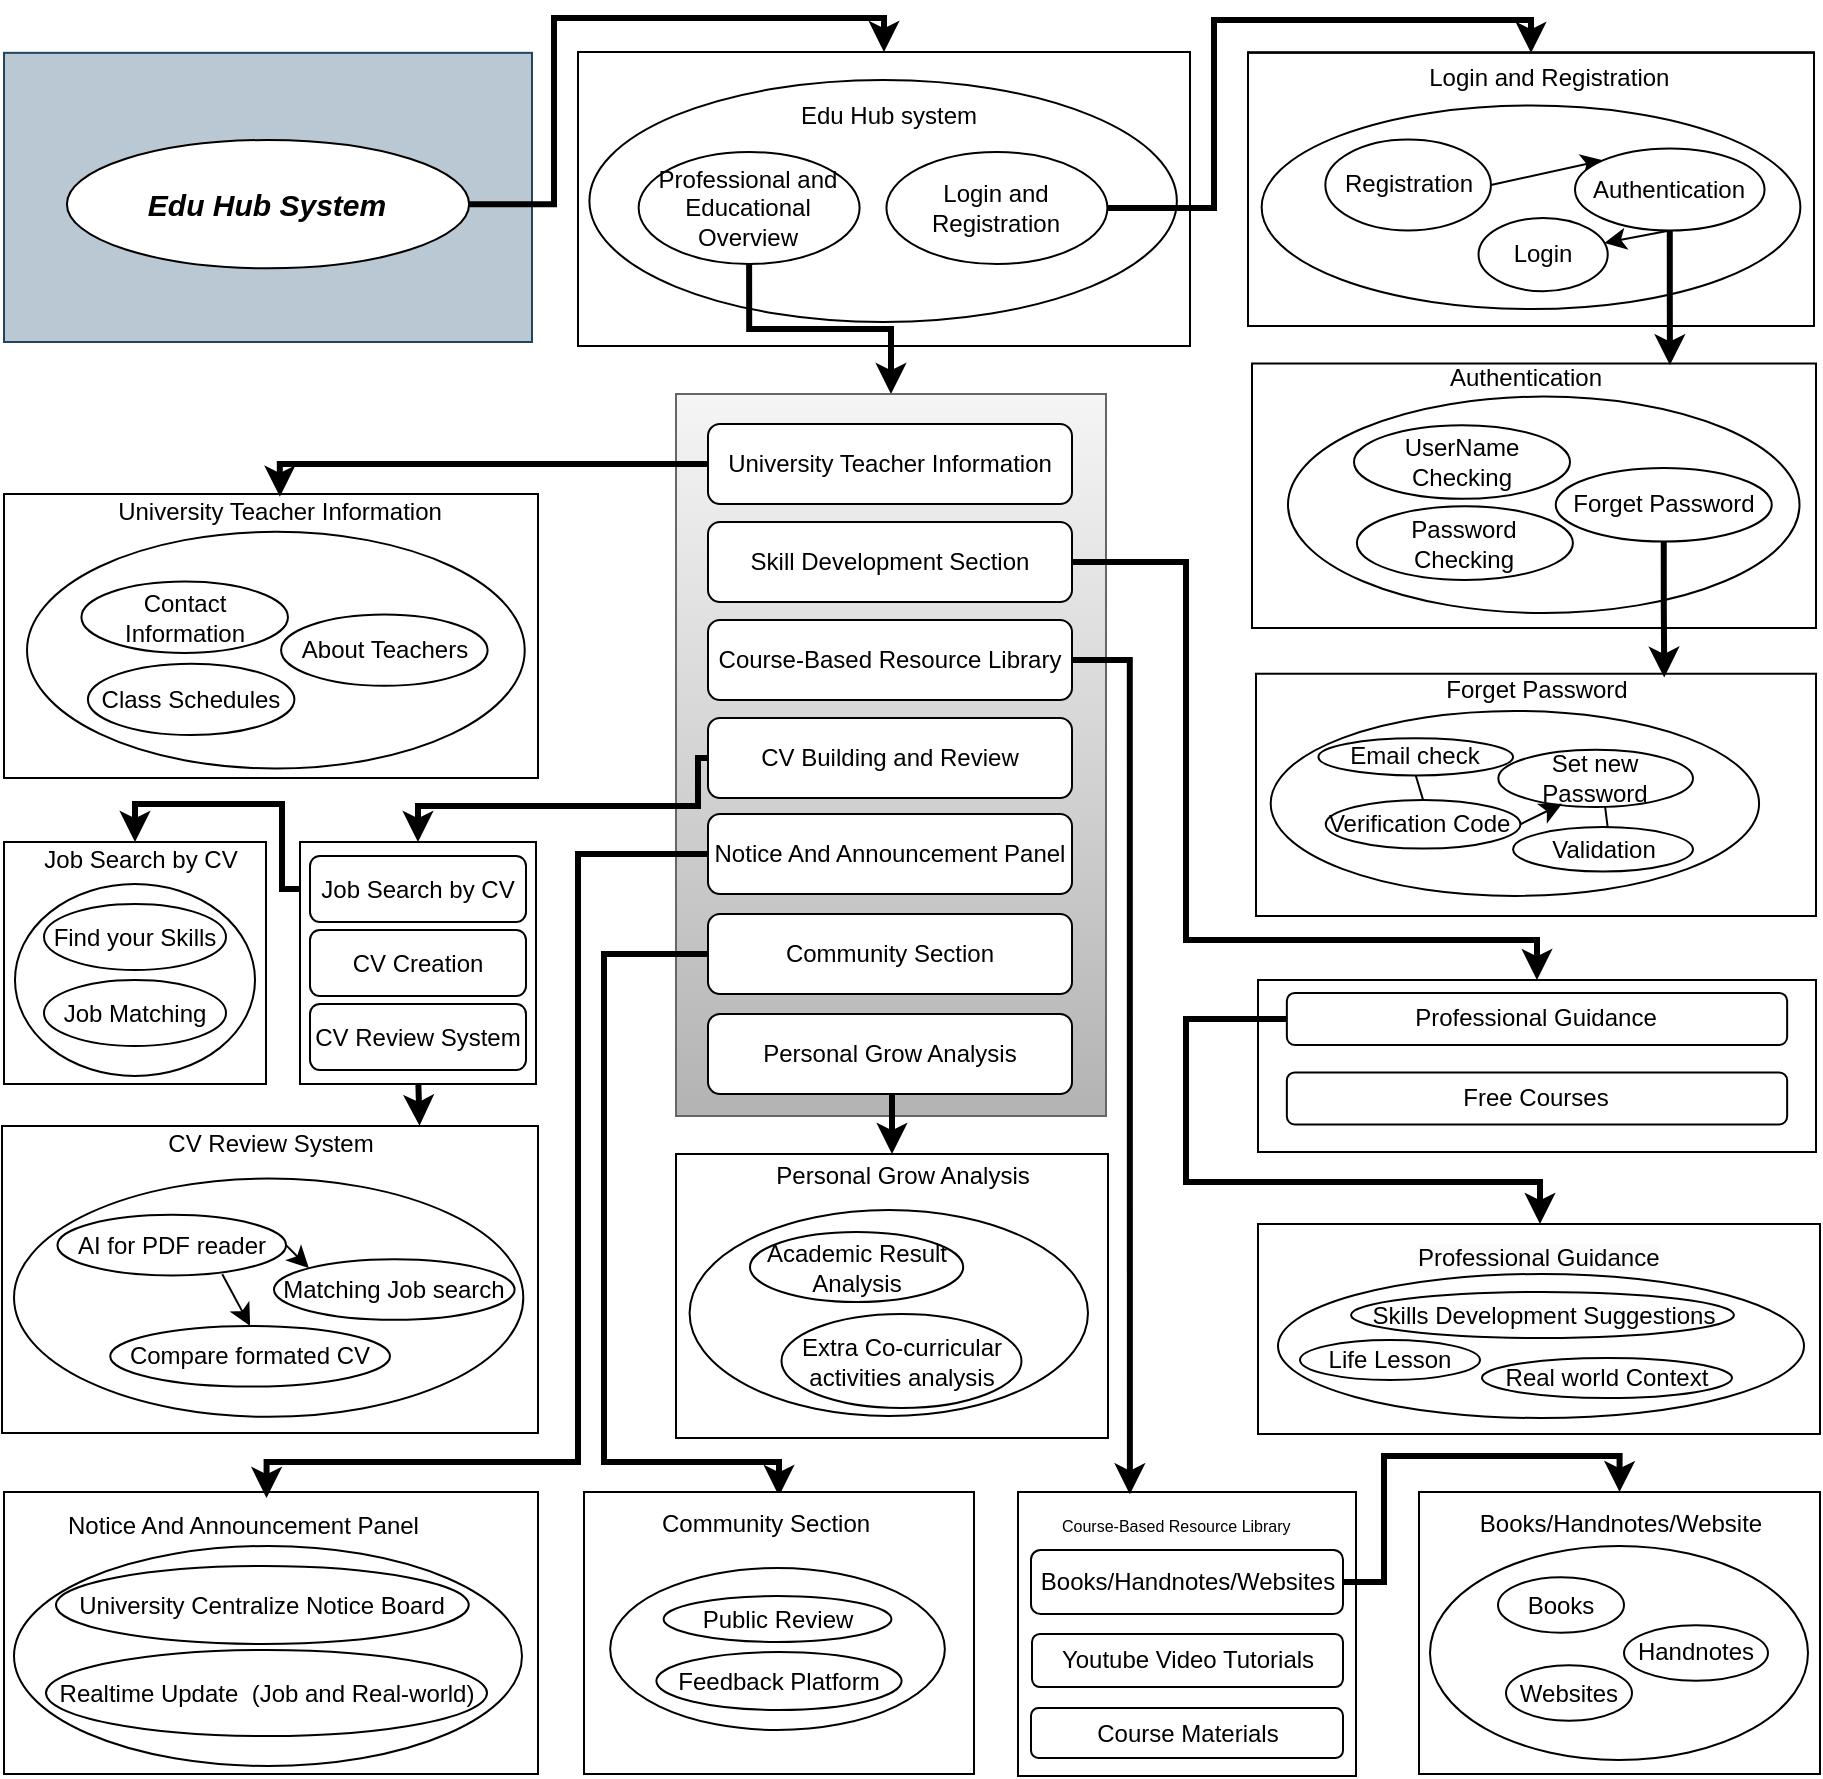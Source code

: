 <mxfile version="26.1.0">
  <diagram name="Page-1" id="dIcrA_qB1EK9TaSI5K_2">
    <mxGraphModel dx="3160" dy="2425" grid="0" gridSize="10" guides="1" tooltips="1" connect="1" arrows="1" fold="1" page="1" pageScale="1" pageWidth="827" pageHeight="1169" math="0" shadow="0">
      <root>
        <mxCell id="0" />
        <mxCell id="1" parent="0" />
        <mxCell id="ZpZM58pf16F-QtEgvetO-65" value="" style="group;fillColor=#eeeeee;strokeColor=#36393d;" vertex="1" connectable="0" parent="1">
          <mxGeometry x="-163" y="-226" width="306" height="147" as="geometry" />
        </mxCell>
        <mxCell id="UraL1NpnlC7Kskf86XwC-1" value="" style="rounded=0;whiteSpace=wrap;html=1;" parent="ZpZM58pf16F-QtEgvetO-65" vertex="1">
          <mxGeometry width="306" height="147" as="geometry" />
        </mxCell>
        <mxCell id="Bnf2NCZyDXiezHd9HjdY-8" value="" style="ellipse;whiteSpace=wrap;html=1;" parent="ZpZM58pf16F-QtEgvetO-65" vertex="1">
          <mxGeometry x="5.71" y="14" width="293.723" height="121" as="geometry" />
        </mxCell>
        <mxCell id="UraL1NpnlC7Kskf86XwC-2" value="Professional and Educational Overview" style="ellipse;whiteSpace=wrap;html=1;" parent="ZpZM58pf16F-QtEgvetO-65" vertex="1">
          <mxGeometry x="30.325" y="50" width="110.471" height="56" as="geometry" />
        </mxCell>
        <mxCell id="UraL1NpnlC7Kskf86XwC-3" style="edgeStyle=none;curved=1;rounded=0;orthogonalLoop=1;jettySize=auto;html=1;exitX=1;exitY=1;exitDx=0;exitDy=0;fontSize=12;startSize=8;endSize=8;" parent="ZpZM58pf16F-QtEgvetO-65" source="UraL1NpnlC7Kskf86XwC-1" target="UraL1NpnlC7Kskf86XwC-1" edge="1">
          <mxGeometry relative="1" as="geometry" />
        </mxCell>
        <mxCell id="Bnf2NCZyDXiezHd9HjdY-6" value="Login and Registration" style="ellipse;whiteSpace=wrap;html=1;" parent="ZpZM58pf16F-QtEgvetO-65" vertex="1">
          <mxGeometry x="154.226" y="50" width="110.471" height="56" as="geometry" />
        </mxCell>
        <mxCell id="Bnf2NCZyDXiezHd9HjdY-30" value="Edu Hub system" style="text;html=1;align=center;verticalAlign=middle;resizable=0;points=[];autosize=1;strokeColor=none;fillColor=none;" parent="ZpZM58pf16F-QtEgvetO-65" vertex="1">
          <mxGeometry x="102.24" y="19" width="106" height="26" as="geometry" />
        </mxCell>
        <mxCell id="Bnf2NCZyDXiezHd9HjdY-45" value="" style="rounded=0;whiteSpace=wrap;html=1;" parent="1" vertex="1">
          <mxGeometry x="-450" y="494" width="267" height="141" as="geometry" />
        </mxCell>
        <mxCell id="Bnf2NCZyDXiezHd9HjdY-48" value="" style="ellipse;whiteSpace=wrap;html=1;" parent="1" vertex="1">
          <mxGeometry x="-445" y="521" width="254" height="110" as="geometry" />
        </mxCell>
        <mxCell id="Bnf2NCZyDXiezHd9HjdY-14" value="" style="group" parent="1" vertex="1" connectable="0">
          <mxGeometry x="-450" y="-5" width="267" height="142" as="geometry" />
        </mxCell>
        <mxCell id="Bnf2NCZyDXiezHd9HjdY-22" value="" style="rounded=0;whiteSpace=wrap;html=1;" parent="Bnf2NCZyDXiezHd9HjdY-14" vertex="1">
          <mxGeometry width="267" height="142" as="geometry" />
        </mxCell>
        <mxCell id="Bnf2NCZyDXiezHd9HjdY-23" value="" style="group" parent="Bnf2NCZyDXiezHd9HjdY-14" vertex="1" connectable="0">
          <mxGeometry x="11.511" y="1.331" width="248.85" height="135.946" as="geometry" />
        </mxCell>
        <mxCell id="Bnf2NCZyDXiezHd9HjdY-17" value="" style="ellipse;whiteSpace=wrap;html=1;container=0;" parent="Bnf2NCZyDXiezHd9HjdY-23" vertex="1">
          <mxGeometry y="17.585" width="248.85" height="118.361" as="geometry" />
        </mxCell>
        <mxCell id="Bnf2NCZyDXiezHd9HjdY-18" value="University Teacher Information" style="text;html=1;align=center;verticalAlign=middle;whiteSpace=wrap;rounded=0;container=0;" parent="Bnf2NCZyDXiezHd9HjdY-23" vertex="1">
          <mxGeometry x="38.199" width="176.45" height="16.216" as="geometry" />
        </mxCell>
        <mxCell id="Bnf2NCZyDXiezHd9HjdY-19" value="Contact Information" style="ellipse;whiteSpace=wrap;html=1;container=0;" parent="Bnf2NCZyDXiezHd9HjdY-23" vertex="1">
          <mxGeometry x="27.208" y="42.447" width="103.251" height="35.67" as="geometry" />
        </mxCell>
        <mxCell id="Bnf2NCZyDXiezHd9HjdY-20" value="About Teachers" style="ellipse;whiteSpace=wrap;html=1;container=0;" parent="Bnf2NCZyDXiezHd9HjdY-23" vertex="1">
          <mxGeometry x="127.039" y="58.931" width="103.251" height="35.67" as="geometry" />
        </mxCell>
        <mxCell id="Bnf2NCZyDXiezHd9HjdY-21" value="Class Schedules" style="ellipse;whiteSpace=wrap;html=1;container=0;" parent="Bnf2NCZyDXiezHd9HjdY-23" vertex="1">
          <mxGeometry x="30.434" y="83.522" width="103.251" height="35.67" as="geometry" />
        </mxCell>
        <mxCell id="UraL1NpnlC7Kskf86XwC-92" value="" style="group" parent="1" vertex="1" connectable="0">
          <mxGeometry x="174" y="-74" width="282" height="136" as="geometry" />
        </mxCell>
        <mxCell id="UraL1NpnlC7Kskf86XwC-72" value="" style="whiteSpace=wrap;html=1;" parent="UraL1NpnlC7Kskf86XwC-92" vertex="1">
          <mxGeometry y="3.757" width="282" height="132.243" as="geometry" />
        </mxCell>
        <mxCell id="UraL1NpnlC7Kskf86XwC-74" value="" style="ellipse;whiteSpace=wrap;html=1;" parent="UraL1NpnlC7Kskf86XwC-92" vertex="1">
          <mxGeometry x="18" y="20.287" width="255.75" height="108.199" as="geometry" />
        </mxCell>
        <mxCell id="UraL1NpnlC7Kskf86XwC-75" value="UserName Checking" style="ellipse;whiteSpace=wrap;html=1;" parent="UraL1NpnlC7Kskf86XwC-92" vertex="1">
          <mxGeometry x="51" y="34.564" width="108" height="36.818" as="geometry" />
        </mxCell>
        <mxCell id="UraL1NpnlC7Kskf86XwC-76" value="Password Checking" style="ellipse;whiteSpace=wrap;html=1;" parent="UraL1NpnlC7Kskf86XwC-92" vertex="1">
          <mxGeometry x="52.448" y="75.138" width="108" height="36.818" as="geometry" />
        </mxCell>
        <mxCell id="UraL1NpnlC7Kskf86XwC-78" value="Forget Password" style="ellipse;whiteSpace=wrap;html=1;" parent="UraL1NpnlC7Kskf86XwC-92" vertex="1">
          <mxGeometry x="151.875" y="55.978" width="108" height="36.818" as="geometry" />
        </mxCell>
        <mxCell id="UraL1NpnlC7Kskf86XwC-91" value="Authentication" style="text;html=1;align=center;verticalAlign=middle;whiteSpace=wrap;rounded=0;" parent="UraL1NpnlC7Kskf86XwC-92" vertex="1">
          <mxGeometry x="99.75" width="74.25" height="22.541" as="geometry" />
        </mxCell>
        <mxCell id="UraL1NpnlC7Kskf86XwC-93" value="" style="group" parent="1" vertex="1" connectable="0">
          <mxGeometry x="176" y="82" width="280" height="124" as="geometry" />
        </mxCell>
        <mxCell id="UraL1NpnlC7Kskf86XwC-79" value="" style="whiteSpace=wrap;html=1;" parent="UraL1NpnlC7Kskf86XwC-93" vertex="1">
          <mxGeometry y="2.867" width="280" height="121.133" as="geometry" />
        </mxCell>
        <mxCell id="UraL1NpnlC7Kskf86XwC-81" value="" style="ellipse;whiteSpace=wrap;html=1;" parent="UraL1NpnlC7Kskf86XwC-93" vertex="1">
          <mxGeometry x="7.344" y="21.503" width="244.197" height="92.462" as="geometry" />
        </mxCell>
        <mxCell id="UraL1NpnlC7Kskf86XwC-82" value="Email check" style="ellipse;whiteSpace=wrap;html=1;" parent="UraL1NpnlC7Kskf86XwC-93" vertex="1">
          <mxGeometry x="31.213" y="35.121" width="97.311" height="18.636" as="geometry" />
        </mxCell>
        <mxCell id="UraL1NpnlC7Kskf86XwC-83" value="Verification Code&amp;nbsp;" style="ellipse;whiteSpace=wrap;html=1;" parent="UraL1NpnlC7Kskf86XwC-93" vertex="1">
          <mxGeometry x="34.885" y="65.942" width="97.311" height="24.37" as="geometry" />
        </mxCell>
        <mxCell id="UraL1NpnlC7Kskf86XwC-84" value="Set new Password" style="ellipse;whiteSpace=wrap;html=1;" parent="UraL1NpnlC7Kskf86XwC-93" vertex="1">
          <mxGeometry x="121.18" y="40.855" width="97.311" height="28.671" as="geometry" />
        </mxCell>
        <mxCell id="UraL1NpnlC7Kskf86XwC-85" value="Validation" style="ellipse;whiteSpace=wrap;html=1;" parent="UraL1NpnlC7Kskf86XwC-93" vertex="1">
          <mxGeometry x="128.525" y="79.561" width="89.967" height="22.22" as="geometry" />
        </mxCell>
        <mxCell id="UraL1NpnlC7Kskf86XwC-86" value="" style="endArrow=none;html=1;rounded=0;fontSize=12;startSize=8;endSize=8;curved=1;exitX=0.5;exitY=0;exitDx=0;exitDy=0;entryX=0.5;entryY=1;entryDx=0;entryDy=0;" parent="UraL1NpnlC7Kskf86XwC-93" source="UraL1NpnlC7Kskf86XwC-83" target="UraL1NpnlC7Kskf86XwC-82" edge="1">
          <mxGeometry width="50" height="50" relative="1" as="geometry">
            <mxPoint x="85.377" y="58.058" as="sourcePoint" />
            <mxPoint x="131.279" y="22.22" as="targetPoint" />
          </mxGeometry>
        </mxCell>
        <mxCell id="UraL1NpnlC7Kskf86XwC-88" value="" style="endArrow=classic;html=1;rounded=0;fontSize=12;startSize=8;endSize=8;curved=1;exitX=1;exitY=0.5;exitDx=0;exitDy=0;entryX=0.327;entryY=0.944;entryDx=0;entryDy=0;entryPerimeter=0;" parent="UraL1NpnlC7Kskf86XwC-93" source="UraL1NpnlC7Kskf86XwC-83" target="UraL1NpnlC7Kskf86XwC-84" edge="1">
          <mxGeometry width="50" height="50" relative="1" as="geometry">
            <mxPoint x="197.377" y="126.15" as="sourcePoint" />
            <mxPoint x="149.639" y="65.942" as="targetPoint" />
          </mxGeometry>
        </mxCell>
        <mxCell id="UraL1NpnlC7Kskf86XwC-89" value="" style="endArrow=none;html=1;rounded=0;fontSize=12;startSize=8;endSize=8;curved=1;entryX=0.548;entryY=0.986;entryDx=0;entryDy=0;entryPerimeter=0;exitX=0.526;exitY=0.012;exitDx=0;exitDy=0;exitPerimeter=0;" parent="UraL1NpnlC7Kskf86XwC-93" source="UraL1NpnlC7Kskf86XwC-85" target="UraL1NpnlC7Kskf86XwC-84" edge="1">
          <mxGeometry width="50" height="50" relative="1" as="geometry">
            <mxPoint x="85.377" y="64.509" as="sourcePoint" />
            <mxPoint x="131.279" y="28.671" as="targetPoint" />
          </mxGeometry>
        </mxCell>
        <mxCell id="UraL1NpnlC7Kskf86XwC-90" value="Forget Password" style="text;html=1;align=center;verticalAlign=middle;whiteSpace=wrap;rounded=0;" parent="UraL1NpnlC7Kskf86XwC-93" vertex="1">
          <mxGeometry x="86.65" width="106.69" height="21.503" as="geometry" />
        </mxCell>
        <mxCell id="ZpZM58pf16F-QtEgvetO-1" style="edgeStyle=orthogonalEdgeStyle;rounded=0;orthogonalLoop=1;jettySize=auto;html=1;exitX=0.5;exitY=1;exitDx=0;exitDy=0;entryX=0.5;entryY=0;entryDx=0;entryDy=0;strokeWidth=3;" edge="1" parent="1" source="UraL1NpnlC7Kskf86XwC-2" target="UraL1NpnlC7Kskf86XwC-6">
          <mxGeometry relative="1" as="geometry" />
        </mxCell>
        <mxCell id="Bnf2NCZyDXiezHd9HjdY-35" value="" style="group" parent="1" vertex="1" connectable="0">
          <mxGeometry x="177" y="238" width="279" height="86" as="geometry" />
        </mxCell>
        <mxCell id="Bnf2NCZyDXiezHd9HjdY-34" value="" style="rounded=0;whiteSpace=wrap;html=1;" parent="Bnf2NCZyDXiezHd9HjdY-35" vertex="1">
          <mxGeometry width="279" height="86" as="geometry" />
        </mxCell>
        <mxCell id="UraL1NpnlC7Kskf86XwC-51" value="Professional Guidance" style="rounded=1;whiteSpace=wrap;html=1;" parent="Bnf2NCZyDXiezHd9HjdY-35" vertex="1">
          <mxGeometry x="14.431" y="6.491" width="250.138" height="25.962" as="geometry" />
        </mxCell>
        <mxCell id="UraL1NpnlC7Kskf86XwC-52" value="Free Courses" style="rounded=1;whiteSpace=wrap;html=1;" parent="Bnf2NCZyDXiezHd9HjdY-35" vertex="1">
          <mxGeometry x="14.431" y="46.245" width="250.138" height="25.962" as="geometry" />
        </mxCell>
        <mxCell id="Bnf2NCZyDXiezHd9HjdY-40" value="" style="group" parent="1" vertex="1" connectable="0">
          <mxGeometry x="-451" y="311" width="268" height="153.5" as="geometry" />
        </mxCell>
        <mxCell id="UraL1NpnlC7Kskf86XwC-106" value="" style="rounded=0;whiteSpace=wrap;html=1;" parent="Bnf2NCZyDXiezHd9HjdY-40" vertex="1">
          <mxGeometry width="268" height="153.5" as="geometry" />
        </mxCell>
        <mxCell id="UraL1NpnlC7Kskf86XwC-108" value="" style="ellipse;whiteSpace=wrap;html=1;" parent="Bnf2NCZyDXiezHd9HjdY-40" vertex="1">
          <mxGeometry x="6.015" y="26.257" width="254.633" height="119.164" as="geometry" />
        </mxCell>
        <mxCell id="UraL1NpnlC7Kskf86XwC-112" style="edgeStyle=none;curved=1;rounded=0;orthogonalLoop=1;jettySize=auto;html=1;exitX=1;exitY=0.5;exitDx=0;exitDy=0;entryX=0;entryY=0;entryDx=0;entryDy=0;fontSize=12;startSize=8;endSize=8;" parent="Bnf2NCZyDXiezHd9HjdY-40" source="UraL1NpnlC7Kskf86XwC-109" target="UraL1NpnlC7Kskf86XwC-111" edge="1">
          <mxGeometry relative="1" as="geometry" />
        </mxCell>
        <mxCell id="UraL1NpnlC7Kskf86XwC-113" style="edgeStyle=none;curved=1;rounded=0;orthogonalLoop=1;jettySize=auto;html=1;exitX=0.721;exitY=0.981;exitDx=0;exitDy=0;entryX=0.5;entryY=0;entryDx=0;entryDy=0;fontSize=12;startSize=8;endSize=8;exitPerimeter=0;" parent="Bnf2NCZyDXiezHd9HjdY-40" source="UraL1NpnlC7Kskf86XwC-109" target="UraL1NpnlC7Kskf86XwC-110" edge="1">
          <mxGeometry relative="1" as="geometry" />
        </mxCell>
        <mxCell id="UraL1NpnlC7Kskf86XwC-109" value="AI for PDF reader" style="ellipse;whiteSpace=wrap;html=1;" parent="Bnf2NCZyDXiezHd9HjdY-40" vertex="1">
          <mxGeometry x="27.736" y="44.434" width="114.284" height="30.296" as="geometry" />
        </mxCell>
        <mxCell id="UraL1NpnlC7Kskf86XwC-110" value="Compare formated CV" style="ellipse;whiteSpace=wrap;html=1;" parent="Bnf2NCZyDXiezHd9HjdY-40" vertex="1">
          <mxGeometry x="54.13" y="99.977" width="139.87" height="30.296" as="geometry" />
        </mxCell>
        <mxCell id="UraL1NpnlC7Kskf86XwC-111" value="Matching Job search" style="ellipse;whiteSpace=wrap;html=1;" parent="Bnf2NCZyDXiezHd9HjdY-40" vertex="1">
          <mxGeometry x="136" y="66.622" width="120.3" height="30.296" as="geometry" />
        </mxCell>
        <mxCell id="ZpZM58pf16F-QtEgvetO-20" value="CV Review System" style="text;html=1;align=center;verticalAlign=middle;resizable=0;points=[];autosize=1;strokeColor=none;fillColor=none;" vertex="1" parent="Bnf2NCZyDXiezHd9HjdY-40">
          <mxGeometry x="73.5" y="-3.854" width="121" height="26" as="geometry" />
        </mxCell>
        <mxCell id="Bnf2NCZyDXiezHd9HjdY-46" value="University Centralize Notice Board" style="ellipse;whiteSpace=wrap;html=1;" parent="1" vertex="1">
          <mxGeometry x="-424" y="531" width="206.37" height="39" as="geometry" />
        </mxCell>
        <mxCell id="Bnf2NCZyDXiezHd9HjdY-47" value="Realtime Update&amp;nbsp;&amp;nbsp;&lt;span style=&quot;background-color: transparent; color: light-dark(rgb(0, 0, 0), rgb(255, 255, 255));&quot;&gt;(Job and Real-world)&lt;/span&gt;" style="ellipse;whiteSpace=wrap;html=1;" parent="1" vertex="1">
          <mxGeometry x="-429" y="573" width="220.5" height="43" as="geometry" />
        </mxCell>
        <mxCell id="ZpZM58pf16F-QtEgvetO-7" value="" style="group" vertex="1" connectable="0" parent="1">
          <mxGeometry x="-450" y="-241" width="264" height="160" as="geometry" />
        </mxCell>
        <mxCell id="Bnf2NCZyDXiezHd9HjdY-31" value="" style="rounded=0;whiteSpace=wrap;html=1;fillColor=#bac8d3;strokeColor=#23445d;" parent="ZpZM58pf16F-QtEgvetO-7" vertex="1">
          <mxGeometry y="15.422" width="264" height="144.578" as="geometry" />
        </mxCell>
        <mxCell id="Bnf2NCZyDXiezHd9HjdY-32" value="&lt;font style=&quot;font-size: 15px;&quot;&gt;&lt;b&gt;&lt;i&gt;Edu Hub System&lt;/i&gt;&lt;/b&gt;&lt;/font&gt;" style="ellipse;whiteSpace=wrap;html=1;" parent="ZpZM58pf16F-QtEgvetO-7" vertex="1">
          <mxGeometry x="31.458" y="59.0" width="201.084" height="64.16" as="geometry" />
        </mxCell>
        <mxCell id="ZpZM58pf16F-QtEgvetO-22" style="edgeStyle=orthogonalEdgeStyle;rounded=0;orthogonalLoop=1;jettySize=auto;html=1;exitX=0.5;exitY=1;exitDx=0;exitDy=0;entryX=0.779;entryY=-0.001;entryDx=0;entryDy=0;entryPerimeter=0;strokeWidth=3;" edge="1" parent="1" source="UraL1NpnlC7Kskf86XwC-67" target="UraL1NpnlC7Kskf86XwC-106">
          <mxGeometry relative="1" as="geometry" />
        </mxCell>
        <mxCell id="ZpZM58pf16F-QtEgvetO-23" value="" style="rounded=0;whiteSpace=wrap;html=1;" vertex="1" parent="1">
          <mxGeometry x="-450" y="169" width="131" height="121" as="geometry" />
        </mxCell>
        <mxCell id="ZpZM58pf16F-QtEgvetO-24" value="" style="ellipse;whiteSpace=wrap;html=1;" vertex="1" parent="1">
          <mxGeometry x="-444.5" y="190" width="120" height="96" as="geometry" />
        </mxCell>
        <mxCell id="ZpZM58pf16F-QtEgvetO-25" value="Job Search by CV" style="text;html=1;align=center;verticalAlign=middle;resizable=0;points=[];autosize=1;strokeColor=none;fillColor=none;" vertex="1" parent="1">
          <mxGeometry x="-439.5" y="165" width="115" height="26" as="geometry" />
        </mxCell>
        <mxCell id="ZpZM58pf16F-QtEgvetO-27" style="edgeStyle=orthogonalEdgeStyle;rounded=0;orthogonalLoop=1;jettySize=auto;html=1;exitX=0;exitY=0.5;exitDx=0;exitDy=0;entryX=0.5;entryY=0;entryDx=0;entryDy=0;strokeWidth=3;" edge="1" parent="1" source="UraL1NpnlC7Kskf86XwC-65" target="ZpZM58pf16F-QtEgvetO-23">
          <mxGeometry relative="1" as="geometry">
            <Array as="points">
              <mxPoint x="-311" y="193" />
              <mxPoint x="-311" y="150" />
              <mxPoint x="-384" y="150" />
            </Array>
          </mxGeometry>
        </mxCell>
        <mxCell id="ZpZM58pf16F-QtEgvetO-30" value="Find your Skills" style="ellipse;whiteSpace=wrap;html=1;" vertex="1" parent="1">
          <mxGeometry x="-430" y="200" width="91" height="33" as="geometry" />
        </mxCell>
        <mxCell id="ZpZM58pf16F-QtEgvetO-31" value="Job Matching" style="ellipse;whiteSpace=wrap;html=1;" vertex="1" parent="1">
          <mxGeometry x="-430" y="238" width="91" height="33" as="geometry" />
        </mxCell>
        <mxCell id="ZpZM58pf16F-QtEgvetO-33" value="&lt;span style=&quot;color: rgb(0, 0, 0); font-family: Helvetica; font-size: 12px; font-style: normal; font-variant-ligatures: normal; font-variant-caps: normal; font-weight: 400; letter-spacing: normal; orphans: 2; text-align: center; text-indent: 0px; text-transform: none; widows: 2; word-spacing: 0px; -webkit-text-stroke-width: 0px; white-space: normal; background-color: rgb(255, 255, 255); text-decoration-thickness: initial; text-decoration-style: initial; text-decoration-color: initial; display: inline !important; float: none;&quot;&gt;Notice And Announcement Panel&lt;/span&gt;" style="text;whiteSpace=wrap;html=1;" vertex="1" parent="1">
          <mxGeometry x="-420.246" y="496.998" width="203" height="36" as="geometry" />
        </mxCell>
        <mxCell id="ZpZM58pf16F-QtEgvetO-10" value="" style="group" vertex="1" connectable="0" parent="1">
          <mxGeometry x="-302" y="170" width="118" height="121" as="geometry" />
        </mxCell>
        <mxCell id="Bnf2NCZyDXiezHd9HjdY-41" value="" style="rounded=0;whiteSpace=wrap;html=1;" parent="ZpZM58pf16F-QtEgvetO-10" vertex="1">
          <mxGeometry y="-1" width="118" height="121" as="geometry" />
        </mxCell>
        <mxCell id="UraL1NpnlC7Kskf86XwC-65" value="Job Search by CV" style="rounded=1;whiteSpace=wrap;html=1;" parent="ZpZM58pf16F-QtEgvetO-10" vertex="1">
          <mxGeometry x="5" y="6" width="108" height="33" as="geometry" />
        </mxCell>
        <mxCell id="UraL1NpnlC7Kskf86XwC-66" value="CV Creation" style="rounded=1;whiteSpace=wrap;html=1;" parent="ZpZM58pf16F-QtEgvetO-10" vertex="1">
          <mxGeometry x="5" y="43" width="108" height="33" as="geometry" />
        </mxCell>
        <mxCell id="UraL1NpnlC7Kskf86XwC-67" value="CV Review System" style="rounded=1;whiteSpace=wrap;html=1;" parent="ZpZM58pf16F-QtEgvetO-10" vertex="1">
          <mxGeometry x="5" y="80" width="108" height="33" as="geometry" />
        </mxCell>
        <mxCell id="UraL1NpnlC7Kskf86XwC-6" value="" style="rounded=0;whiteSpace=wrap;html=1;fillColor=#f5f5f5;strokeColor=#666666;gradientColor=#b3b3b3;" parent="1" vertex="1">
          <mxGeometry x="-114" y="-55" width="215" height="361" as="geometry" />
        </mxCell>
        <mxCell id="UraL1NpnlC7Kskf86XwC-8" value="University Teacher Information" style="rounded=1;whiteSpace=wrap;html=1;" parent="1" vertex="1">
          <mxGeometry x="-98" y="-40" width="182" height="40" as="geometry" />
        </mxCell>
        <mxCell id="ZpZM58pf16F-QtEgvetO-67" style="edgeStyle=orthogonalEdgeStyle;rounded=0;orthogonalLoop=1;jettySize=auto;html=1;exitX=1;exitY=0.5;exitDx=0;exitDy=0;entryX=0.5;entryY=0;entryDx=0;entryDy=0;strokeWidth=3;" edge="1" parent="1" source="UraL1NpnlC7Kskf86XwC-9" target="Bnf2NCZyDXiezHd9HjdY-34">
          <mxGeometry relative="1" as="geometry">
            <Array as="points">
              <mxPoint x="141" y="29" />
              <mxPoint x="141" y="218" />
              <mxPoint x="316" y="218" />
            </Array>
          </mxGeometry>
        </mxCell>
        <mxCell id="UraL1NpnlC7Kskf86XwC-9" value="Skill Development Section" style="rounded=1;whiteSpace=wrap;html=1;" parent="1" vertex="1">
          <mxGeometry x="-98" y="9" width="182" height="40" as="geometry" />
        </mxCell>
        <mxCell id="UraL1NpnlC7Kskf86XwC-10" value="Course-Based Resource Library" style="rounded=1;whiteSpace=wrap;html=1;" parent="1" vertex="1">
          <mxGeometry x="-98" y="58" width="182" height="40" as="geometry" />
        </mxCell>
        <mxCell id="UraL1NpnlC7Kskf86XwC-11" value="CV Building and Review" style="rounded=1;whiteSpace=wrap;html=1;" parent="1" vertex="1">
          <mxGeometry x="-98" y="107" width="182" height="40" as="geometry" />
        </mxCell>
        <mxCell id="UraL1NpnlC7Kskf86XwC-13" value="Notice And Announcement Panel" style="rounded=1;whiteSpace=wrap;html=1;" parent="1" vertex="1">
          <mxGeometry x="-98" y="155" width="182" height="40" as="geometry" />
        </mxCell>
        <mxCell id="ZpZM58pf16F-QtEgvetO-50" style="edgeStyle=orthogonalEdgeStyle;rounded=0;orthogonalLoop=1;jettySize=auto;html=1;exitX=0.5;exitY=1;exitDx=0;exitDy=0;entryX=0.5;entryY=0;entryDx=0;entryDy=0;strokeWidth=3;" edge="1" parent="1" source="UraL1NpnlC7Kskf86XwC-68" target="Bnf2NCZyDXiezHd9HjdY-51">
          <mxGeometry relative="1" as="geometry" />
        </mxCell>
        <mxCell id="UraL1NpnlC7Kskf86XwC-68" value="Personal Grow Analysis" style="rounded=1;whiteSpace=wrap;html=1;" parent="1" vertex="1">
          <mxGeometry x="-98.0" y="255" width="182" height="40" as="geometry" />
        </mxCell>
        <mxCell id="ZpZM58pf16F-QtEgvetO-46" style="edgeStyle=orthogonalEdgeStyle;rounded=0;orthogonalLoop=1;jettySize=auto;html=1;exitX=0;exitY=0.5;exitDx=0;exitDy=0;entryX=0.5;entryY=0;entryDx=0;entryDy=0;strokeWidth=3;" edge="1" parent="1" source="ZpZM58pf16F-QtEgvetO-36" target="ZpZM58pf16F-QtEgvetO-42">
          <mxGeometry relative="1" as="geometry">
            <Array as="points">
              <mxPoint x="-150" y="225" />
              <mxPoint x="-150" y="479" />
              <mxPoint x="-63" y="479" />
            </Array>
          </mxGeometry>
        </mxCell>
        <mxCell id="ZpZM58pf16F-QtEgvetO-36" value="Community Section" style="rounded=1;whiteSpace=wrap;html=1;" vertex="1" parent="1">
          <mxGeometry x="-98.0" y="205" width="182" height="40" as="geometry" />
        </mxCell>
        <mxCell id="ZpZM58pf16F-QtEgvetO-44" value="" style="group;fillColor=#ffff88;strokeColor=#36393d;" vertex="1" connectable="0" parent="1">
          <mxGeometry x="-160" y="494" width="195" height="141" as="geometry" />
        </mxCell>
        <mxCell id="ZpZM58pf16F-QtEgvetO-38" value="" style="rounded=0;whiteSpace=wrap;html=1;" vertex="1" parent="ZpZM58pf16F-QtEgvetO-44">
          <mxGeometry width="195" height="141" as="geometry" />
        </mxCell>
        <mxCell id="ZpZM58pf16F-QtEgvetO-39" value="" style="ellipse;whiteSpace=wrap;html=1;" vertex="1" parent="ZpZM58pf16F-QtEgvetO-44">
          <mxGeometry x="13.1" y="38" width="167.33" height="81" as="geometry" />
        </mxCell>
        <mxCell id="ZpZM58pf16F-QtEgvetO-40" value="Public Review" style="ellipse;whiteSpace=wrap;html=1;" vertex="1" parent="ZpZM58pf16F-QtEgvetO-44">
          <mxGeometry x="39.79" y="52" width="113.94" height="23" as="geometry" />
        </mxCell>
        <mxCell id="ZpZM58pf16F-QtEgvetO-41" value="Feedback Platform" style="ellipse;whiteSpace=wrap;html=1;" vertex="1" parent="ZpZM58pf16F-QtEgvetO-44">
          <mxGeometry x="36.19" y="80" width="122.61" height="29" as="geometry" />
        </mxCell>
        <mxCell id="ZpZM58pf16F-QtEgvetO-42" value="&lt;span style=&quot;color: rgb(0, 0, 0); font-family: Helvetica; font-size: 12px; font-style: normal; font-variant-ligatures: normal; font-variant-caps: normal; font-weight: 400; letter-spacing: normal; orphans: 2; text-align: center; text-indent: 0px; text-transform: none; widows: 2; word-spacing: 0px; -webkit-text-stroke-width: 0px; white-space: normal; background-color: rgb(255, 255, 255); text-decoration-thickness: initial; text-decoration-style: initial; text-decoration-color: initial; float: none; display: inline !important;&quot;&gt;Community Section&lt;/span&gt;" style="text;whiteSpace=wrap;html=1;" vertex="1" parent="ZpZM58pf16F-QtEgvetO-44">
          <mxGeometry x="36.95" y="2" width="121.1" height="36" as="geometry" />
        </mxCell>
        <mxCell id="ZpZM58pf16F-QtEgvetO-35" style="edgeStyle=orthogonalEdgeStyle;rounded=0;orthogonalLoop=1;jettySize=auto;html=1;exitX=0;exitY=0.5;exitDx=0;exitDy=0;entryX=0.5;entryY=0;entryDx=0;entryDy=0;strokeWidth=3;" edge="1" parent="1" source="UraL1NpnlC7Kskf86XwC-13" target="ZpZM58pf16F-QtEgvetO-33">
          <mxGeometry relative="1" as="geometry">
            <Array as="points">
              <mxPoint x="-163" y="175" />
              <mxPoint x="-163" y="479" />
              <mxPoint x="-319" y="479" />
            </Array>
          </mxGeometry>
        </mxCell>
        <mxCell id="ZpZM58pf16F-QtEgvetO-18" style="edgeStyle=orthogonalEdgeStyle;rounded=0;orthogonalLoop=1;jettySize=auto;html=1;exitX=0;exitY=0.5;exitDx=0;exitDy=0;entryX=0.5;entryY=0;entryDx=0;entryDy=0;strokeWidth=3;" edge="1" parent="1" source="UraL1NpnlC7Kskf86XwC-11" target="Bnf2NCZyDXiezHd9HjdY-41">
          <mxGeometry relative="1" as="geometry">
            <Array as="points">
              <mxPoint x="-103" y="127" />
              <mxPoint x="-103" y="151" />
              <mxPoint x="-243" y="151" />
            </Array>
          </mxGeometry>
        </mxCell>
        <mxCell id="ZpZM58pf16F-QtEgvetO-51" value="" style="group" vertex="1" connectable="0" parent="1">
          <mxGeometry x="-114" y="321" width="216" height="142" as="geometry" />
        </mxCell>
        <mxCell id="Bnf2NCZyDXiezHd9HjdY-51" value="" style="rounded=0;whiteSpace=wrap;html=1;" parent="ZpZM58pf16F-QtEgvetO-51" vertex="1">
          <mxGeometry y="4" width="216" height="142" as="geometry" />
        </mxCell>
        <mxCell id="Bnf2NCZyDXiezHd9HjdY-52" value="" style="ellipse;whiteSpace=wrap;html=1;" parent="ZpZM58pf16F-QtEgvetO-51" vertex="1">
          <mxGeometry x="6.79" y="32" width="199.21" height="103" as="geometry" />
        </mxCell>
        <mxCell id="Bnf2NCZyDXiezHd9HjdY-53" value="Academic Result Analysis" style="ellipse;whiteSpace=wrap;html=1;" parent="ZpZM58pf16F-QtEgvetO-51" vertex="1">
          <mxGeometry x="37" y="43" width="106.59" height="35" as="geometry" />
        </mxCell>
        <mxCell id="Bnf2NCZyDXiezHd9HjdY-54" value="Extra Co-curricular activities analysis" style="ellipse;whiteSpace=wrap;html=1;" parent="ZpZM58pf16F-QtEgvetO-51" vertex="1">
          <mxGeometry x="52.74" y="84" width="120" height="47" as="geometry" />
        </mxCell>
        <mxCell id="Bnf2NCZyDXiezHd9HjdY-55" value="Personal Grow Analysis" style="text;html=1;align=center;verticalAlign=middle;resizable=0;points=[];autosize=1;strokeColor=none;fillColor=none;" parent="ZpZM58pf16F-QtEgvetO-51" vertex="1">
          <mxGeometry x="40.24" y="2" width="145" height="26" as="geometry" />
        </mxCell>
        <mxCell id="Bnf2NCZyDXiezHd9HjdY-38" value="" style="rounded=0;whiteSpace=wrap;html=1;" parent="1" vertex="1">
          <mxGeometry x="57" y="494" width="169" height="142" as="geometry" />
        </mxCell>
        <mxCell id="ZpZM58pf16F-QtEgvetO-77" style="edgeStyle=orthogonalEdgeStyle;rounded=0;orthogonalLoop=1;jettySize=auto;html=1;exitX=1;exitY=0.5;exitDx=0;exitDy=0;entryX=0.5;entryY=0;entryDx=0;entryDy=0;strokeWidth=3;" edge="1" parent="1" source="UraL1NpnlC7Kskf86XwC-59" target="ZpZM58pf16F-QtEgvetO-69">
          <mxGeometry relative="1" as="geometry">
            <Array as="points">
              <mxPoint x="240" y="539" />
              <mxPoint x="240" y="476" />
              <mxPoint x="358" y="476" />
            </Array>
          </mxGeometry>
        </mxCell>
        <mxCell id="UraL1NpnlC7Kskf86XwC-59" value="Books/Handnotes/Websites" style="rounded=1;whiteSpace=wrap;html=1;" parent="1" vertex="1">
          <mxGeometry x="63.5" y="523" width="156" height="32" as="geometry" />
        </mxCell>
        <mxCell id="UraL1NpnlC7Kskf86XwC-60" value="Youtube Video Tutorials" style="rounded=1;whiteSpace=wrap;html=1;" parent="1" vertex="1">
          <mxGeometry x="64" y="565" width="155.5" height="26.5" as="geometry" />
        </mxCell>
        <mxCell id="UraL1NpnlC7Kskf86XwC-61" value="Course Materials" style="rounded=1;whiteSpace=wrap;html=1;" parent="1" vertex="1">
          <mxGeometry x="63.5" y="602" width="156" height="25" as="geometry" />
        </mxCell>
        <mxCell id="Bnf2NCZyDXiezHd9HjdY-29" style="edgeStyle=orthogonalEdgeStyle;rounded=0;orthogonalLoop=1;jettySize=auto;html=1;entryX=0.5;entryY=0;entryDx=0;entryDy=0;strokeWidth=3;" parent="1" source="UraL1NpnlC7Kskf86XwC-8" target="Bnf2NCZyDXiezHd9HjdY-18" edge="1">
          <mxGeometry relative="1" as="geometry">
            <Array as="points">
              <mxPoint x="-312" y="-20" />
            </Array>
          </mxGeometry>
        </mxCell>
        <mxCell id="ZpZM58pf16F-QtEgvetO-53" value="&lt;span style=&quot;color: rgb(0, 0, 0); font-family: Helvetica; font-style: normal; font-variant-ligatures: normal; font-variant-caps: normal; font-weight: 400; letter-spacing: normal; orphans: 2; text-align: center; text-indent: 0px; text-transform: none; widows: 2; word-spacing: 0px; -webkit-text-stroke-width: 0px; white-space: normal; background-color: rgb(255, 255, 255); text-decoration-thickness: initial; text-decoration-style: initial; text-decoration-color: initial; float: none; display: inline !important;&quot;&gt;Course-Based Resource Library&lt;/span&gt;" style="text;whiteSpace=wrap;html=1;fontSize=8;" vertex="1" parent="1">
          <mxGeometry x="77" y="500" width="133.5" height="23" as="geometry" />
        </mxCell>
        <mxCell id="ZpZM58pf16F-QtEgvetO-59" style="edgeStyle=orthogonalEdgeStyle;rounded=0;orthogonalLoop=1;jettySize=auto;html=1;exitX=1;exitY=0.5;exitDx=0;exitDy=0;entryX=0.331;entryY=0.008;entryDx=0;entryDy=0;entryPerimeter=0;strokeWidth=3;" edge="1" parent="1" source="UraL1NpnlC7Kskf86XwC-10" target="Bnf2NCZyDXiezHd9HjdY-38">
          <mxGeometry relative="1" as="geometry" />
        </mxCell>
        <mxCell id="ZpZM58pf16F-QtEgvetO-61" value="" style="group;fillColor=#cdeb8b;strokeColor=#36393d;" vertex="1" connectable="0" parent="1">
          <mxGeometry x="172" y="-226" width="283" height="137" as="geometry" />
        </mxCell>
        <mxCell id="UraL1NpnlC7Kskf86XwC-27" value="" style="rounded=0;whiteSpace=wrap;html=1;" parent="ZpZM58pf16F-QtEgvetO-61" vertex="1">
          <mxGeometry y="0.446" width="283.0" height="136.554" as="geometry" />
        </mxCell>
        <mxCell id="UraL1NpnlC7Kskf86XwC-31" value="" style="ellipse;whiteSpace=wrap;html=1;" parent="ZpZM58pf16F-QtEgvetO-61" vertex="1">
          <mxGeometry x="6.825" y="26.775" width="269.35" height="101.746" as="geometry" />
        </mxCell>
        <mxCell id="UraL1NpnlC7Kskf86XwC-32" value="Login" style="ellipse;whiteSpace=wrap;html=1;" parent="ZpZM58pf16F-QtEgvetO-61" vertex="1">
          <mxGeometry x="115.266" y="83.003" width="64.608" height="36.593" as="geometry" />
        </mxCell>
        <mxCell id="UraL1NpnlC7Kskf86XwC-38" style="edgeStyle=none;curved=1;rounded=0;orthogonalLoop=1;jettySize=auto;html=1;exitX=1;exitY=0.5;exitDx=0;exitDy=0;entryX=0;entryY=0;entryDx=0;entryDy=0;fontSize=12;startSize=8;endSize=8;" parent="ZpZM58pf16F-QtEgvetO-61" source="UraL1NpnlC7Kskf86XwC-33" target="UraL1NpnlC7Kskf86XwC-34" edge="1">
          <mxGeometry relative="1" as="geometry" />
        </mxCell>
        <mxCell id="UraL1NpnlC7Kskf86XwC-33" value="Registration" style="ellipse;whiteSpace=wrap;html=1;" parent="ZpZM58pf16F-QtEgvetO-61" vertex="1">
          <mxGeometry x="38.674" y="43.733" width="82.807" height="45.518" as="geometry" />
        </mxCell>
        <mxCell id="UraL1NpnlC7Kskf86XwC-39" style="edgeStyle=none;curved=1;rounded=0;orthogonalLoop=1;jettySize=auto;html=1;exitX=0.5;exitY=1;exitDx=0;exitDy=0;fontSize=12;startSize=8;endSize=8;" parent="ZpZM58pf16F-QtEgvetO-61" source="UraL1NpnlC7Kskf86XwC-34" target="UraL1NpnlC7Kskf86XwC-32" edge="1">
          <mxGeometry relative="1" as="geometry" />
        </mxCell>
        <mxCell id="UraL1NpnlC7Kskf86XwC-34" value="Authentication" style="ellipse;whiteSpace=wrap;html=1;" parent="ZpZM58pf16F-QtEgvetO-61" vertex="1">
          <mxGeometry x="163.494" y="48.195" width="94.791" height="41.055" as="geometry" />
        </mxCell>
        <mxCell id="UraL1NpnlC7Kskf86XwC-47" value="Login and Registration&amp;nbsp;&amp;nbsp;" style="text;html=1;align=center;verticalAlign=middle;whiteSpace=wrap;rounded=0;" parent="ZpZM58pf16F-QtEgvetO-61" vertex="1">
          <mxGeometry x="82.35" width="143.65" height="26.78" as="geometry" />
        </mxCell>
        <mxCell id="ZpZM58pf16F-QtEgvetO-62" style="edgeStyle=orthogonalEdgeStyle;rounded=0;orthogonalLoop=1;jettySize=auto;html=1;exitX=0.5;exitY=1;exitDx=0;exitDy=0;entryX=0.741;entryY=0.006;entryDx=0;entryDy=0;entryPerimeter=0;strokeWidth=3;" edge="1" parent="1" source="UraL1NpnlC7Kskf86XwC-34" target="UraL1NpnlC7Kskf86XwC-72">
          <mxGeometry relative="1" as="geometry" />
        </mxCell>
        <mxCell id="ZpZM58pf16F-QtEgvetO-63" style="edgeStyle=orthogonalEdgeStyle;rounded=0;orthogonalLoop=1;jettySize=auto;html=1;exitX=0.5;exitY=1;exitDx=0;exitDy=0;entryX=0.729;entryY=0.016;entryDx=0;entryDy=0;entryPerimeter=0;strokeWidth=3;" edge="1" parent="1" source="UraL1NpnlC7Kskf86XwC-78" target="UraL1NpnlC7Kskf86XwC-79">
          <mxGeometry relative="1" as="geometry" />
        </mxCell>
        <mxCell id="ZpZM58pf16F-QtEgvetO-2" style="edgeStyle=orthogonalEdgeStyle;rounded=0;orthogonalLoop=1;jettySize=auto;html=1;exitX=1;exitY=0.5;exitDx=0;exitDy=0;entryX=0.5;entryY=0;entryDx=0;entryDy=0;strokeWidth=3;" edge="1" parent="1" source="Bnf2NCZyDXiezHd9HjdY-6" target="UraL1NpnlC7Kskf86XwC-27">
          <mxGeometry relative="1" as="geometry">
            <Array as="points">
              <mxPoint x="155" y="-148" />
              <mxPoint x="155" y="-242" />
              <mxPoint x="314" y="-242" />
            </Array>
          </mxGeometry>
        </mxCell>
        <mxCell id="ZpZM58pf16F-QtEgvetO-66" style="edgeStyle=orthogonalEdgeStyle;rounded=0;orthogonalLoop=1;jettySize=auto;html=1;exitX=1;exitY=0.5;exitDx=0;exitDy=0;entryX=0.5;entryY=0;entryDx=0;entryDy=0;strokeWidth=3;" edge="1" parent="1" source="Bnf2NCZyDXiezHd9HjdY-32" target="UraL1NpnlC7Kskf86XwC-1">
          <mxGeometry relative="1" as="geometry">
            <Array as="points">
              <mxPoint x="-175" y="-150" />
              <mxPoint x="-175" y="-243" />
              <mxPoint x="-10" y="-243" />
            </Array>
          </mxGeometry>
        </mxCell>
        <mxCell id="ZpZM58pf16F-QtEgvetO-68" value="" style="rounded=0;whiteSpace=wrap;html=1;" vertex="1" parent="1">
          <mxGeometry x="177" y="360" width="281" height="105" as="geometry" />
        </mxCell>
        <mxCell id="ZpZM58pf16F-QtEgvetO-69" value="" style="rounded=0;whiteSpace=wrap;html=1;" vertex="1" parent="1">
          <mxGeometry x="257.5" y="494" width="200.5" height="141" as="geometry" />
        </mxCell>
        <mxCell id="ZpZM58pf16F-QtEgvetO-70" value="" style="ellipse;whiteSpace=wrap;html=1;" vertex="1" parent="1">
          <mxGeometry x="263" y="521" width="189" height="107" as="geometry" />
        </mxCell>
        <mxCell id="ZpZM58pf16F-QtEgvetO-72" value="" style="ellipse;whiteSpace=wrap;html=1;" vertex="1" parent="1">
          <mxGeometry x="187" y="385" width="263" height="72" as="geometry" />
        </mxCell>
        <mxCell id="ZpZM58pf16F-QtEgvetO-73" value="Books/Handnotes/Website" style="text;html=1;align=center;verticalAlign=middle;resizable=0;points=[];autosize=1;strokeColor=none;fillColor=none;" vertex="1" parent="1">
          <mxGeometry x="278" y="497" width="159" height="26" as="geometry" />
        </mxCell>
        <mxCell id="ZpZM58pf16F-QtEgvetO-74" value="Books" style="ellipse;whiteSpace=wrap;html=1;" vertex="1" parent="1">
          <mxGeometry x="297" y="536.63" width="63" height="27.75" as="geometry" />
        </mxCell>
        <mxCell id="ZpZM58pf16F-QtEgvetO-75" value="Handnotes" style="ellipse;whiteSpace=wrap;html=1;" vertex="1" parent="1">
          <mxGeometry x="360" y="560.62" width="72" height="27.75" as="geometry" />
        </mxCell>
        <mxCell id="ZpZM58pf16F-QtEgvetO-76" value="Websites" style="ellipse;whiteSpace=wrap;html=1;" vertex="1" parent="1">
          <mxGeometry x="301" y="580.63" width="63" height="27.75" as="geometry" />
        </mxCell>
        <mxCell id="ZpZM58pf16F-QtEgvetO-79" style="edgeStyle=orthogonalEdgeStyle;rounded=0;orthogonalLoop=1;jettySize=auto;html=1;exitX=0;exitY=0.5;exitDx=0;exitDy=0;strokeWidth=3;" edge="1" parent="1" source="UraL1NpnlC7Kskf86XwC-51" target="ZpZM58pf16F-QtEgvetO-68">
          <mxGeometry relative="1" as="geometry">
            <Array as="points">
              <mxPoint x="141" y="258" />
              <mxPoint x="141" y="339" />
              <mxPoint x="318" y="339" />
            </Array>
          </mxGeometry>
        </mxCell>
        <mxCell id="ZpZM58pf16F-QtEgvetO-81" value="&lt;span style=&quot;color: rgb(0, 0, 0); font-family: Helvetica; font-size: 12px; font-style: normal; font-variant-ligatures: normal; font-variant-caps: normal; font-weight: 400; letter-spacing: normal; orphans: 2; text-align: center; text-indent: 0px; text-transform: none; widows: 2; word-spacing: 0px; -webkit-text-stroke-width: 0px; white-space: normal; background-color: rgb(251, 251, 251); text-decoration-thickness: initial; text-decoration-style: initial; text-decoration-color: initial; display: inline !important; float: none;&quot;&gt;Professional Guidance&lt;/span&gt;" style="text;whiteSpace=wrap;html=1;" vertex="1" parent="1">
          <mxGeometry x="254.59" y="363" width="127.83" height="11" as="geometry" />
        </mxCell>
        <mxCell id="ZpZM58pf16F-QtEgvetO-82" value="Skills Development Suggestions" style="ellipse;whiteSpace=wrap;html=1;" vertex="1" parent="1">
          <mxGeometry x="223.5" y="394" width="191.5" height="23" as="geometry" />
        </mxCell>
        <mxCell id="ZpZM58pf16F-QtEgvetO-83" value="Life Lesson" style="ellipse;whiteSpace=wrap;html=1;" vertex="1" parent="1">
          <mxGeometry x="198" y="418" width="90" height="20" as="geometry" />
        </mxCell>
        <mxCell id="ZpZM58pf16F-QtEgvetO-84" value="Real world Context" style="ellipse;whiteSpace=wrap;html=1;" vertex="1" parent="1">
          <mxGeometry x="289" y="427" width="125" height="20" as="geometry" />
        </mxCell>
      </root>
    </mxGraphModel>
  </diagram>
</mxfile>
